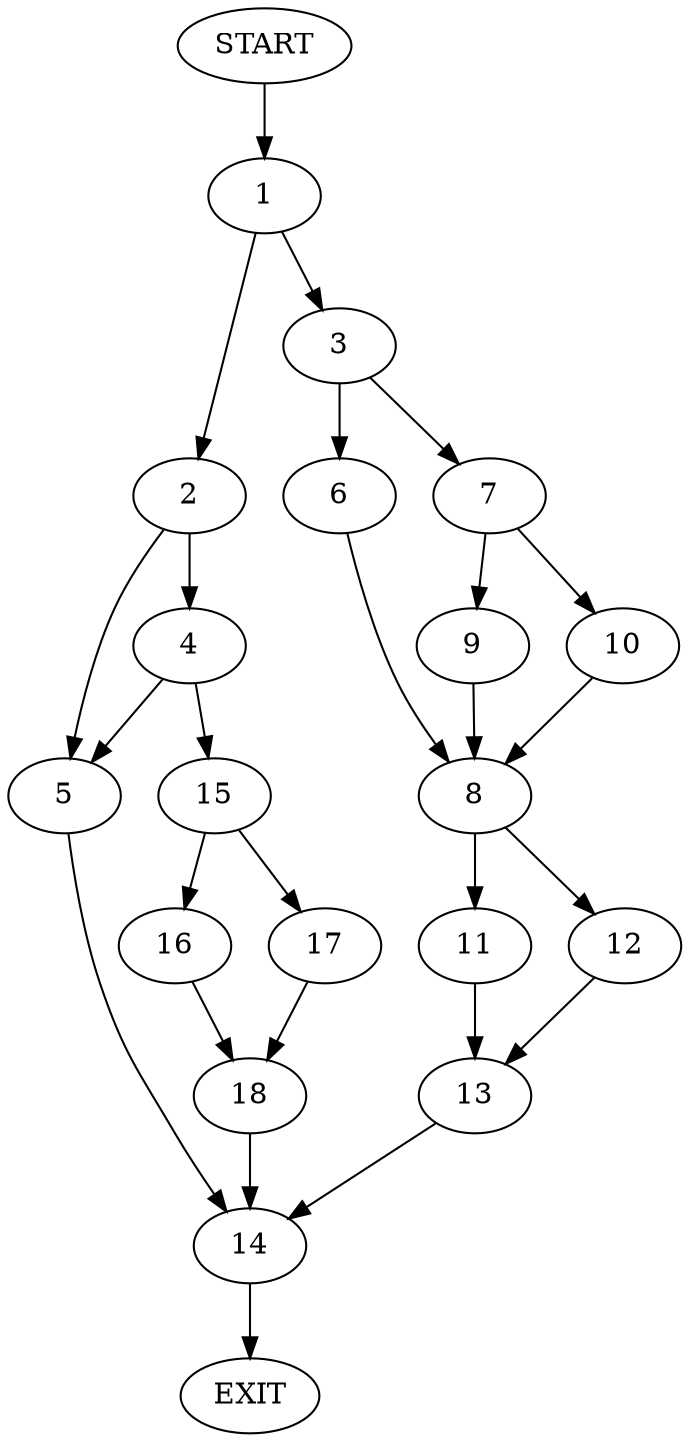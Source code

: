 digraph {
0 [label="START"]
19 [label="EXIT"]
0 -> 1
1 -> 2
1 -> 3
2 -> 4
2 -> 5
3 -> 6
3 -> 7
6 -> 8
7 -> 9
7 -> 10
8 -> 11
8 -> 12
10 -> 8
9 -> 8
11 -> 13
12 -> 13
13 -> 14
14 -> 19
5 -> 14
4 -> 15
4 -> 5
15 -> 16
15 -> 17
17 -> 18
16 -> 18
18 -> 14
}
